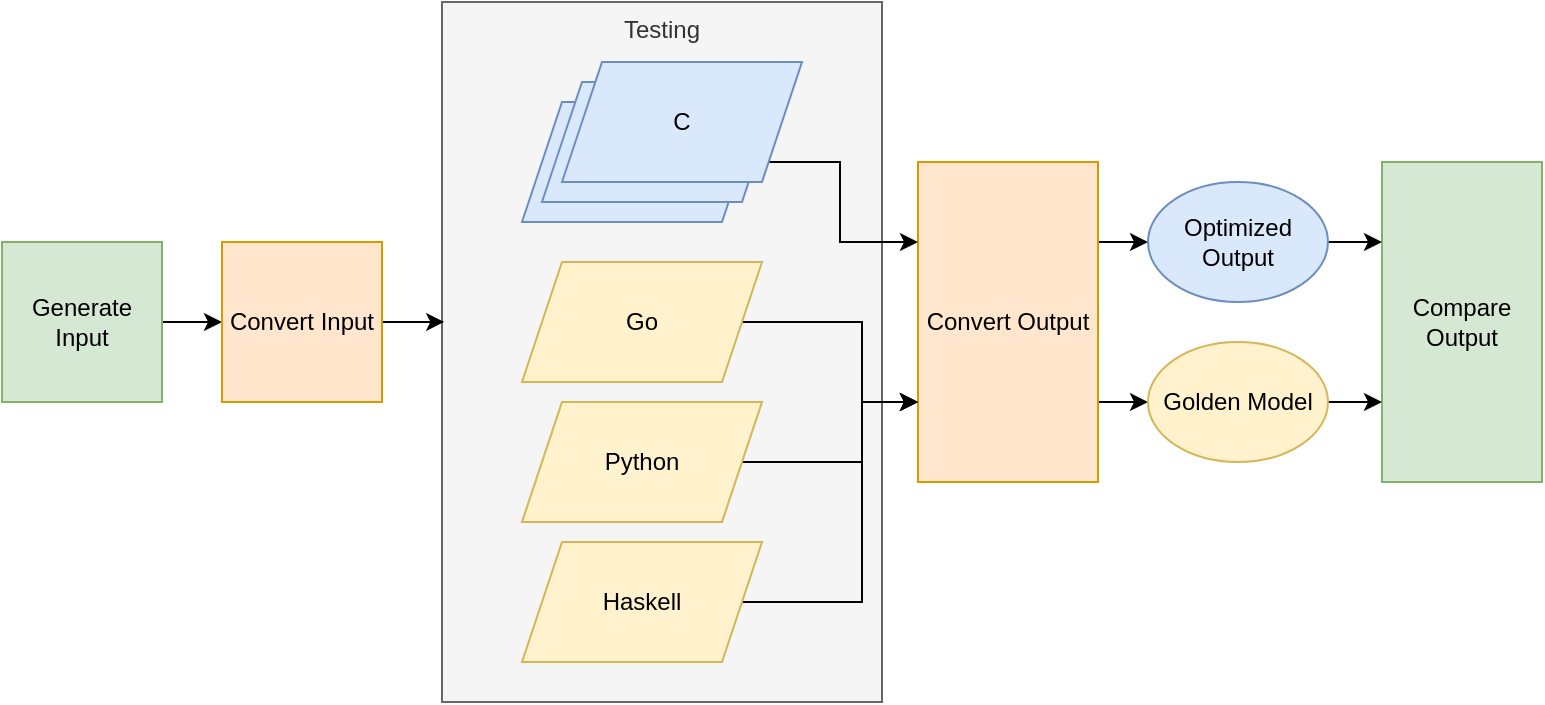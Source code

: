 <mxfile version="16.6.4" type="device"><diagram id="bbHvgSWJmcneGnzO6nQC" name="Page-1"><mxGraphModel dx="1418" dy="738" grid="1" gridSize="10" guides="1" tooltips="1" connect="1" arrows="1" fold="1" page="1" pageScale="1" pageWidth="850" pageHeight="1100" math="0" shadow="0"><root><mxCell id="0"/><mxCell id="1" parent="0"/><mxCell id="D3V1-nqO9Kj4sOBVzqh3-28" value="Testing" style="rounded=0;whiteSpace=wrap;html=1;glass=0;fillColor=#f5f5f5;fontColor=#333333;strokeColor=#666666;verticalAlign=top;" vertex="1" parent="1"><mxGeometry x="260" y="160" width="220" height="350" as="geometry"/></mxCell><mxCell id="D3V1-nqO9Kj4sOBVzqh3-38" style="edgeStyle=orthogonalEdgeStyle;rounded=0;orthogonalLoop=1;jettySize=auto;html=1;exitX=1;exitY=0.5;exitDx=0;exitDy=0;entryX=0;entryY=0.5;entryDx=0;entryDy=0;" edge="1" parent="1" source="D3V1-nqO9Kj4sOBVzqh3-1" target="D3V1-nqO9Kj4sOBVzqh3-31"><mxGeometry relative="1" as="geometry"/></mxCell><mxCell id="D3V1-nqO9Kj4sOBVzqh3-1" value="Generate Input" style="whiteSpace=wrap;html=1;aspect=fixed;fillColor=#d5e8d4;strokeColor=#82b366;" vertex="1" parent="1"><mxGeometry x="40" y="280" width="80" height="80" as="geometry"/></mxCell><mxCell id="D3V1-nqO9Kj4sOBVzqh3-33" style="edgeStyle=orthogonalEdgeStyle;rounded=0;orthogonalLoop=1;jettySize=auto;html=1;exitX=1;exitY=0.25;exitDx=0;exitDy=0;entryX=0;entryY=0.5;entryDx=0;entryDy=0;" edge="1" parent="1" source="D3V1-nqO9Kj4sOBVzqh3-2" target="D3V1-nqO9Kj4sOBVzqh3-14"><mxGeometry relative="1" as="geometry"/></mxCell><mxCell id="D3V1-nqO9Kj4sOBVzqh3-34" style="edgeStyle=orthogonalEdgeStyle;rounded=0;orthogonalLoop=1;jettySize=auto;html=1;exitX=1;exitY=0.75;exitDx=0;exitDy=0;entryX=0;entryY=0.5;entryDx=0;entryDy=0;" edge="1" parent="1" source="D3V1-nqO9Kj4sOBVzqh3-2" target="D3V1-nqO9Kj4sOBVzqh3-13"><mxGeometry relative="1" as="geometry"/></mxCell><mxCell id="D3V1-nqO9Kj4sOBVzqh3-2" value="&lt;div&gt;Convert Output&lt;/div&gt;" style="whiteSpace=wrap;html=1;fillColor=#ffe6cc;strokeColor=#d79b00;" vertex="1" parent="1"><mxGeometry x="498" y="240" width="90" height="160" as="geometry"/></mxCell><mxCell id="D3V1-nqO9Kj4sOBVzqh3-3" value="&lt;div&gt;Compare Output&lt;/div&gt;" style="whiteSpace=wrap;html=1;fillColor=#d5e8d4;strokeColor=#82b366;" vertex="1" parent="1"><mxGeometry x="730" y="240" width="80" height="160" as="geometry"/></mxCell><mxCell id="D3V1-nqO9Kj4sOBVzqh3-7" style="edgeStyle=orthogonalEdgeStyle;rounded=0;orthogonalLoop=1;jettySize=auto;html=1;exitX=1;exitY=0.5;exitDx=0;exitDy=0;entryX=0;entryY=0.25;entryDx=0;entryDy=0;" edge="1" parent="1" source="D3V1-nqO9Kj4sOBVzqh3-4" target="D3V1-nqO9Kj4sOBVzqh3-2"><mxGeometry relative="1" as="geometry"/></mxCell><mxCell id="D3V1-nqO9Kj4sOBVzqh3-4" value="&lt;div&gt;C&lt;br&gt;&lt;/div&gt;" style="shape=parallelogram;perimeter=parallelogramPerimeter;whiteSpace=wrap;html=1;fixedSize=1;fillColor=#dae8fc;strokeColor=#6c8ebf;" vertex="1" parent="1"><mxGeometry x="300" y="210" width="120" height="60" as="geometry"/></mxCell><mxCell id="D3V1-nqO9Kj4sOBVzqh3-11" style="edgeStyle=orthogonalEdgeStyle;rounded=0;orthogonalLoop=1;jettySize=auto;html=1;exitX=1;exitY=0.5;exitDx=0;exitDy=0;entryX=0;entryY=0.75;entryDx=0;entryDy=0;" edge="1" parent="1" source="D3V1-nqO9Kj4sOBVzqh3-5" target="D3V1-nqO9Kj4sOBVzqh3-2"><mxGeometry relative="1" as="geometry"><Array as="points"><mxPoint x="470" y="320"/><mxPoint x="470" y="360"/></Array></mxGeometry></mxCell><mxCell id="D3V1-nqO9Kj4sOBVzqh3-5" value="Go" style="shape=parallelogram;perimeter=parallelogramPerimeter;whiteSpace=wrap;html=1;fixedSize=1;fillColor=#fff2cc;strokeColor=#d6b656;" vertex="1" parent="1"><mxGeometry x="300" y="290" width="120" height="60" as="geometry"/></mxCell><mxCell id="D3V1-nqO9Kj4sOBVzqh3-12" style="edgeStyle=orthogonalEdgeStyle;rounded=0;orthogonalLoop=1;jettySize=auto;html=1;exitX=1;exitY=0.5;exitDx=0;exitDy=0;entryX=0;entryY=0.75;entryDx=0;entryDy=0;" edge="1" parent="1" source="D3V1-nqO9Kj4sOBVzqh3-6" target="D3V1-nqO9Kj4sOBVzqh3-2"><mxGeometry relative="1" as="geometry"><mxPoint x="480" y="340" as="targetPoint"/><Array as="points"><mxPoint x="470" y="390"/><mxPoint x="470" y="360"/></Array></mxGeometry></mxCell><mxCell id="D3V1-nqO9Kj4sOBVzqh3-6" value="&lt;div&gt;Python&lt;/div&gt;" style="shape=parallelogram;perimeter=parallelogramPerimeter;whiteSpace=wrap;html=1;fixedSize=1;fillColor=#fff2cc;strokeColor=#d6b656;" vertex="1" parent="1"><mxGeometry x="300" y="360" width="120" height="60" as="geometry"/></mxCell><mxCell id="D3V1-nqO9Kj4sOBVzqh3-36" style="edgeStyle=orthogonalEdgeStyle;rounded=0;orthogonalLoop=1;jettySize=auto;html=1;exitX=1;exitY=0.5;exitDx=0;exitDy=0;entryX=0;entryY=0.75;entryDx=0;entryDy=0;" edge="1" parent="1" source="D3V1-nqO9Kj4sOBVzqh3-13" target="D3V1-nqO9Kj4sOBVzqh3-3"><mxGeometry relative="1" as="geometry"/></mxCell><mxCell id="D3V1-nqO9Kj4sOBVzqh3-13" value="&lt;div&gt;Golden Model&lt;/div&gt;" style="ellipse;whiteSpace=wrap;html=1;fillColor=#fff2cc;strokeColor=#d6b656;" vertex="1" parent="1"><mxGeometry x="613" y="330" width="90" height="60" as="geometry"/></mxCell><mxCell id="D3V1-nqO9Kj4sOBVzqh3-35" style="edgeStyle=orthogonalEdgeStyle;rounded=0;orthogonalLoop=1;jettySize=auto;html=1;exitX=1;exitY=0.5;exitDx=0;exitDy=0;entryX=0;entryY=0.25;entryDx=0;entryDy=0;" edge="1" parent="1" source="D3V1-nqO9Kj4sOBVzqh3-14" target="D3V1-nqO9Kj4sOBVzqh3-3"><mxGeometry relative="1" as="geometry"/></mxCell><mxCell id="D3V1-nqO9Kj4sOBVzqh3-14" value="&lt;div&gt;Optimized Output&lt;/div&gt;" style="ellipse;whiteSpace=wrap;html=1;fillColor=#dae8fc;strokeColor=#6c8ebf;" vertex="1" parent="1"><mxGeometry x="613" y="250" width="90" height="60" as="geometry"/></mxCell><mxCell id="D3V1-nqO9Kj4sOBVzqh3-25" value="&lt;div&gt;C&lt;br&gt;&lt;/div&gt;" style="shape=parallelogram;perimeter=parallelogramPerimeter;whiteSpace=wrap;html=1;fixedSize=1;fillColor=#dae8fc;strokeColor=#6c8ebf;" vertex="1" parent="1"><mxGeometry x="310" y="200" width="120" height="60" as="geometry"/></mxCell><mxCell id="D3V1-nqO9Kj4sOBVzqh3-26" value="&lt;div&gt;C&lt;br&gt;&lt;/div&gt;" style="shape=parallelogram;perimeter=parallelogramPerimeter;whiteSpace=wrap;html=1;fixedSize=1;fillColor=#dae8fc;strokeColor=#6c8ebf;" vertex="1" parent="1"><mxGeometry x="320" y="190" width="120" height="60" as="geometry"/></mxCell><mxCell id="D3V1-nqO9Kj4sOBVzqh3-37" style="edgeStyle=orthogonalEdgeStyle;rounded=0;orthogonalLoop=1;jettySize=auto;html=1;exitX=1;exitY=0.5;exitDx=0;exitDy=0;entryX=0;entryY=0.75;entryDx=0;entryDy=0;" edge="1" parent="1" source="D3V1-nqO9Kj4sOBVzqh3-30" target="D3V1-nqO9Kj4sOBVzqh3-2"><mxGeometry relative="1" as="geometry"><Array as="points"><mxPoint x="470" y="460"/><mxPoint x="470" y="360"/></Array></mxGeometry></mxCell><mxCell id="D3V1-nqO9Kj4sOBVzqh3-30" value="&lt;div&gt;Haskell&lt;/div&gt;" style="shape=parallelogram;perimeter=parallelogramPerimeter;whiteSpace=wrap;html=1;fixedSize=1;fillColor=#fff2cc;strokeColor=#d6b656;" vertex="1" parent="1"><mxGeometry x="300" y="430" width="120" height="60" as="geometry"/></mxCell><mxCell id="D3V1-nqO9Kj4sOBVzqh3-40" style="edgeStyle=orthogonalEdgeStyle;rounded=0;orthogonalLoop=1;jettySize=auto;html=1;exitX=1;exitY=0.5;exitDx=0;exitDy=0;entryX=0.005;entryY=0.457;entryDx=0;entryDy=0;entryPerimeter=0;" edge="1" parent="1" source="D3V1-nqO9Kj4sOBVzqh3-31" target="D3V1-nqO9Kj4sOBVzqh3-28"><mxGeometry relative="1" as="geometry"/></mxCell><mxCell id="D3V1-nqO9Kj4sOBVzqh3-31" value="Convert Input" style="whiteSpace=wrap;html=1;aspect=fixed;fillColor=#ffe6cc;strokeColor=#d79b00;" vertex="1" parent="1"><mxGeometry x="150" y="280" width="80" height="80" as="geometry"/></mxCell></root></mxGraphModel></diagram></mxfile>